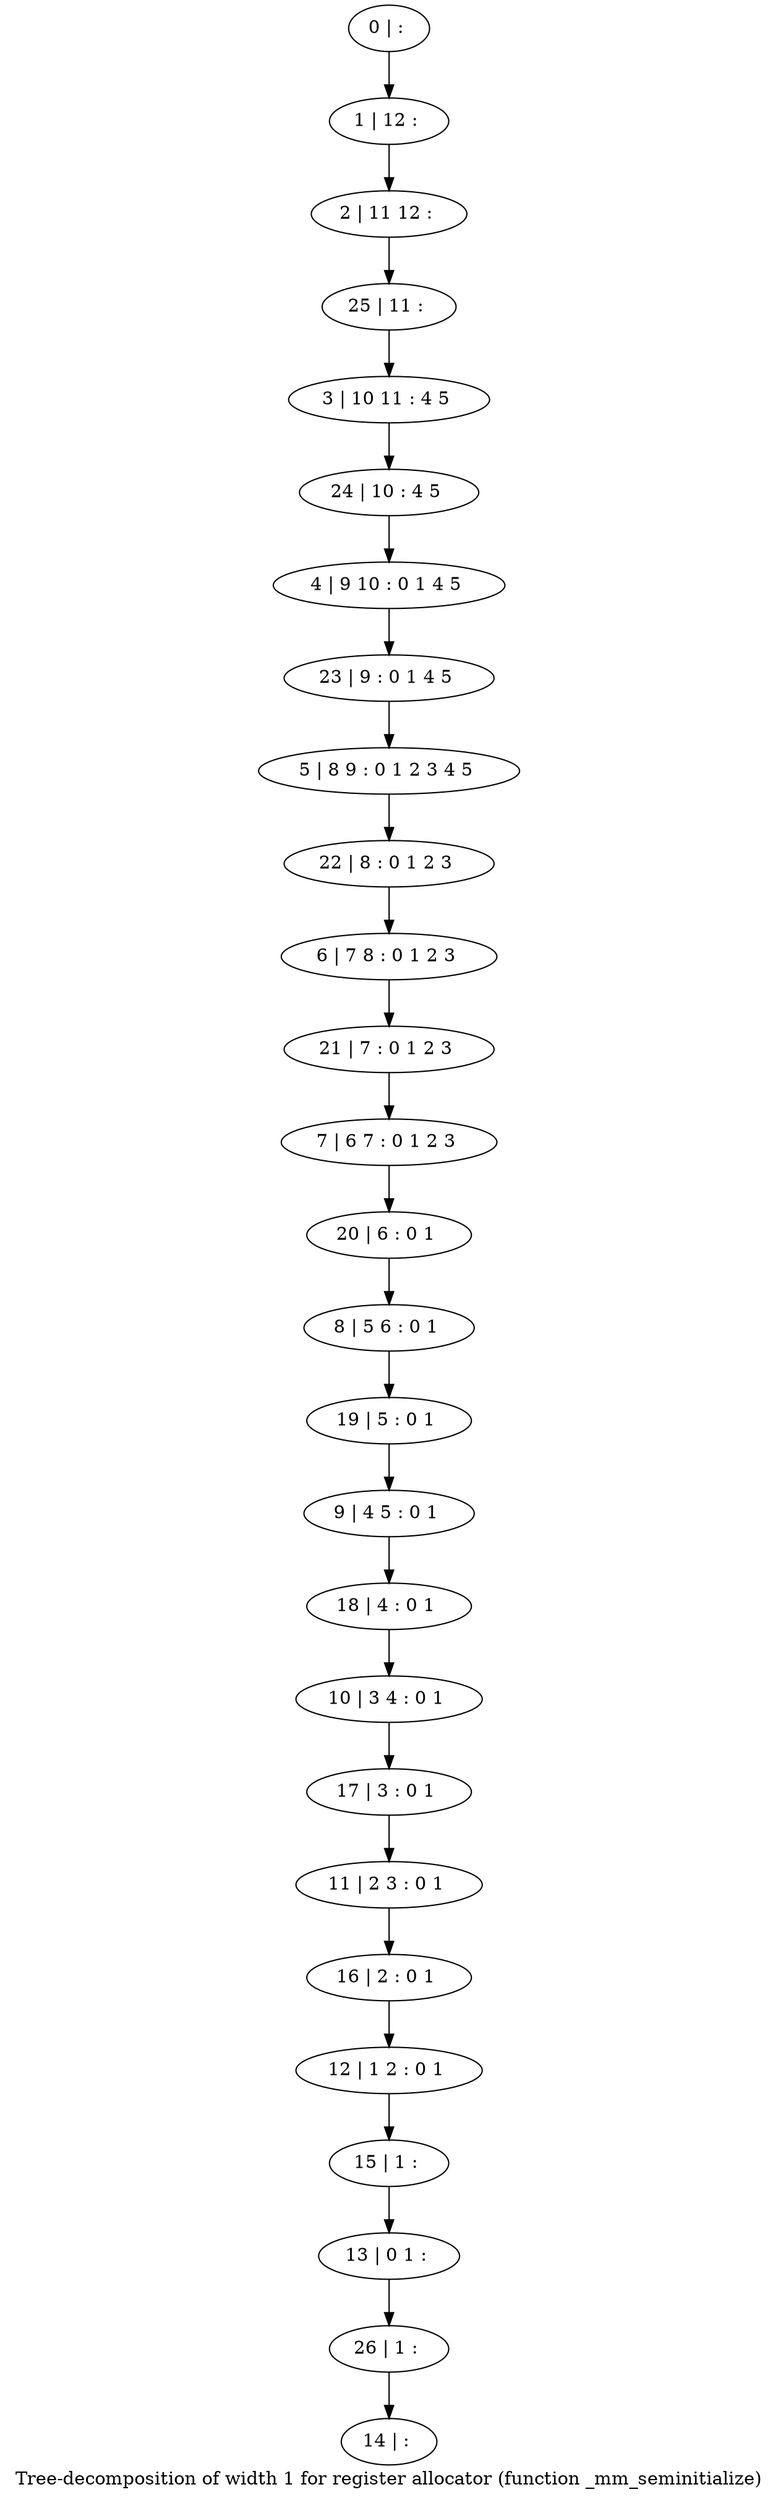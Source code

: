 digraph G {
graph [label="Tree-decomposition of width 1 for register allocator (function _mm_seminitialize)"]
0[label="0 | : "];
1[label="1 | 12 : "];
2[label="2 | 11 12 : "];
3[label="3 | 10 11 : 4 5 "];
4[label="4 | 9 10 : 0 1 4 5 "];
5[label="5 | 8 9 : 0 1 2 3 4 5 "];
6[label="6 | 7 8 : 0 1 2 3 "];
7[label="7 | 6 7 : 0 1 2 3 "];
8[label="8 | 5 6 : 0 1 "];
9[label="9 | 4 5 : 0 1 "];
10[label="10 | 3 4 : 0 1 "];
11[label="11 | 2 3 : 0 1 "];
12[label="12 | 1 2 : 0 1 "];
13[label="13 | 0 1 : "];
14[label="14 | : "];
15[label="15 | 1 : "];
16[label="16 | 2 : 0 1 "];
17[label="17 | 3 : 0 1 "];
18[label="18 | 4 : 0 1 "];
19[label="19 | 5 : 0 1 "];
20[label="20 | 6 : 0 1 "];
21[label="21 | 7 : 0 1 2 3 "];
22[label="22 | 8 : 0 1 2 3 "];
23[label="23 | 9 : 0 1 4 5 "];
24[label="24 | 10 : 4 5 "];
25[label="25 | 11 : "];
26[label="26 | 1 : "];
0->1 ;
1->2 ;
15->13 ;
12->15 ;
16->12 ;
11->16 ;
17->11 ;
10->17 ;
18->10 ;
9->18 ;
19->9 ;
8->19 ;
20->8 ;
7->20 ;
21->7 ;
6->21 ;
22->6 ;
5->22 ;
23->5 ;
4->23 ;
24->4 ;
3->24 ;
25->3 ;
2->25 ;
26->14 ;
13->26 ;
}

